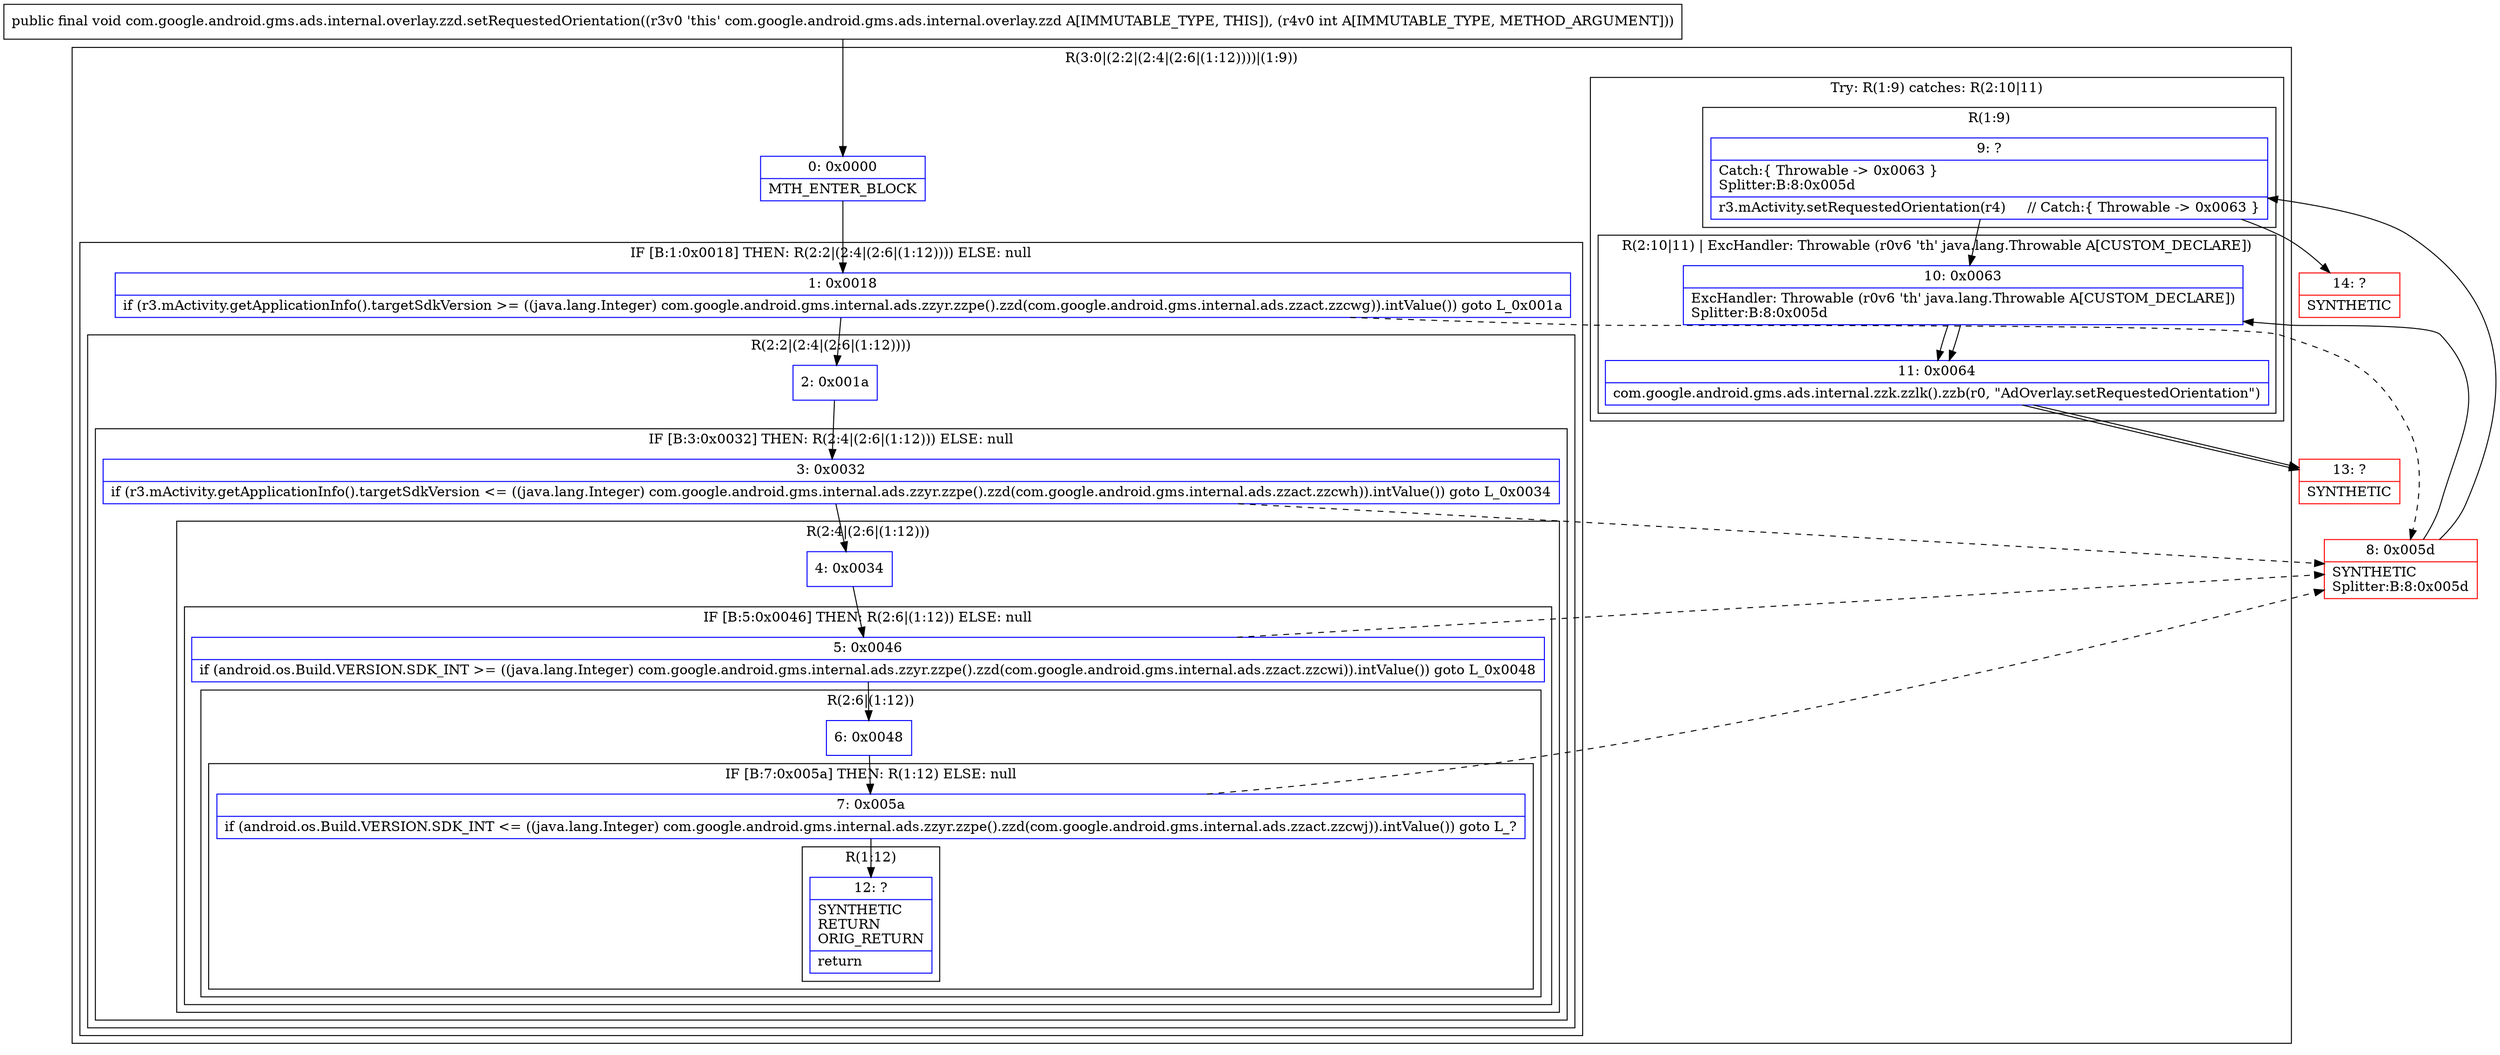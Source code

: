 digraph "CFG forcom.google.android.gms.ads.internal.overlay.zzd.setRequestedOrientation(I)V" {
subgraph cluster_Region_503623081 {
label = "R(3:0|(2:2|(2:4|(2:6|(1:12))))|(1:9))";
node [shape=record,color=blue];
Node_0 [shape=record,label="{0\:\ 0x0000|MTH_ENTER_BLOCK\l}"];
subgraph cluster_IfRegion_780901245 {
label = "IF [B:1:0x0018] THEN: R(2:2|(2:4|(2:6|(1:12)))) ELSE: null";
node [shape=record,color=blue];
Node_1 [shape=record,label="{1\:\ 0x0018|if (r3.mActivity.getApplicationInfo().targetSdkVersion \>= ((java.lang.Integer) com.google.android.gms.internal.ads.zzyr.zzpe().zzd(com.google.android.gms.internal.ads.zzact.zzcwg)).intValue()) goto L_0x001a\l}"];
subgraph cluster_Region_1857177598 {
label = "R(2:2|(2:4|(2:6|(1:12))))";
node [shape=record,color=blue];
Node_2 [shape=record,label="{2\:\ 0x001a}"];
subgraph cluster_IfRegion_1017915438 {
label = "IF [B:3:0x0032] THEN: R(2:4|(2:6|(1:12))) ELSE: null";
node [shape=record,color=blue];
Node_3 [shape=record,label="{3\:\ 0x0032|if (r3.mActivity.getApplicationInfo().targetSdkVersion \<= ((java.lang.Integer) com.google.android.gms.internal.ads.zzyr.zzpe().zzd(com.google.android.gms.internal.ads.zzact.zzcwh)).intValue()) goto L_0x0034\l}"];
subgraph cluster_Region_125744119 {
label = "R(2:4|(2:6|(1:12)))";
node [shape=record,color=blue];
Node_4 [shape=record,label="{4\:\ 0x0034}"];
subgraph cluster_IfRegion_1969000470 {
label = "IF [B:5:0x0046] THEN: R(2:6|(1:12)) ELSE: null";
node [shape=record,color=blue];
Node_5 [shape=record,label="{5\:\ 0x0046|if (android.os.Build.VERSION.SDK_INT \>= ((java.lang.Integer) com.google.android.gms.internal.ads.zzyr.zzpe().zzd(com.google.android.gms.internal.ads.zzact.zzcwi)).intValue()) goto L_0x0048\l}"];
subgraph cluster_Region_153986292 {
label = "R(2:6|(1:12))";
node [shape=record,color=blue];
Node_6 [shape=record,label="{6\:\ 0x0048}"];
subgraph cluster_IfRegion_1411186855 {
label = "IF [B:7:0x005a] THEN: R(1:12) ELSE: null";
node [shape=record,color=blue];
Node_7 [shape=record,label="{7\:\ 0x005a|if (android.os.Build.VERSION.SDK_INT \<= ((java.lang.Integer) com.google.android.gms.internal.ads.zzyr.zzpe().zzd(com.google.android.gms.internal.ads.zzact.zzcwj)).intValue()) goto L_?\l}"];
subgraph cluster_Region_638509272 {
label = "R(1:12)";
node [shape=record,color=blue];
Node_12 [shape=record,label="{12\:\ ?|SYNTHETIC\lRETURN\lORIG_RETURN\l|return\l}"];
}
}
}
}
}
}
}
}
subgraph cluster_TryCatchRegion_927139887 {
label = "Try: R(1:9) catches: R(2:10|11)";
node [shape=record,color=blue];
subgraph cluster_Region_1403846711 {
label = "R(1:9)";
node [shape=record,color=blue];
Node_9 [shape=record,label="{9\:\ ?|Catch:\{ Throwable \-\> 0x0063 \}\lSplitter:B:8:0x005d\l|r3.mActivity.setRequestedOrientation(r4)     \/\/ Catch:\{ Throwable \-\> 0x0063 \}\l}"];
}
subgraph cluster_Region_1862875869 {
label = "R(2:10|11) | ExcHandler: Throwable (r0v6 'th' java.lang.Throwable A[CUSTOM_DECLARE])\l";
node [shape=record,color=blue];
Node_10 [shape=record,label="{10\:\ 0x0063|ExcHandler: Throwable (r0v6 'th' java.lang.Throwable A[CUSTOM_DECLARE])\lSplitter:B:8:0x005d\l}"];
Node_11 [shape=record,label="{11\:\ 0x0064|com.google.android.gms.ads.internal.zzk.zzlk().zzb(r0, \"AdOverlay.setRequestedOrientation\")\l}"];
}
}
}
subgraph cluster_Region_1862875869 {
label = "R(2:10|11) | ExcHandler: Throwable (r0v6 'th' java.lang.Throwable A[CUSTOM_DECLARE])\l";
node [shape=record,color=blue];
Node_10 [shape=record,label="{10\:\ 0x0063|ExcHandler: Throwable (r0v6 'th' java.lang.Throwable A[CUSTOM_DECLARE])\lSplitter:B:8:0x005d\l}"];
Node_11 [shape=record,label="{11\:\ 0x0064|com.google.android.gms.ads.internal.zzk.zzlk().zzb(r0, \"AdOverlay.setRequestedOrientation\")\l}"];
}
Node_8 [shape=record,color=red,label="{8\:\ 0x005d|SYNTHETIC\lSplitter:B:8:0x005d\l}"];
Node_13 [shape=record,color=red,label="{13\:\ ?|SYNTHETIC\l}"];
Node_14 [shape=record,color=red,label="{14\:\ ?|SYNTHETIC\l}"];
MethodNode[shape=record,label="{public final void com.google.android.gms.ads.internal.overlay.zzd.setRequestedOrientation((r3v0 'this' com.google.android.gms.ads.internal.overlay.zzd A[IMMUTABLE_TYPE, THIS]), (r4v0 int A[IMMUTABLE_TYPE, METHOD_ARGUMENT])) }"];
MethodNode -> Node_0;
Node_0 -> Node_1;
Node_1 -> Node_2;
Node_1 -> Node_8[style=dashed];
Node_2 -> Node_3;
Node_3 -> Node_4;
Node_3 -> Node_8[style=dashed];
Node_4 -> Node_5;
Node_5 -> Node_6;
Node_5 -> Node_8[style=dashed];
Node_6 -> Node_7;
Node_7 -> Node_8[style=dashed];
Node_7 -> Node_12;
Node_9 -> Node_10;
Node_9 -> Node_14;
Node_10 -> Node_11;
Node_11 -> Node_13;
Node_10 -> Node_11;
Node_11 -> Node_13;
Node_8 -> Node_9;
Node_8 -> Node_10;
}

